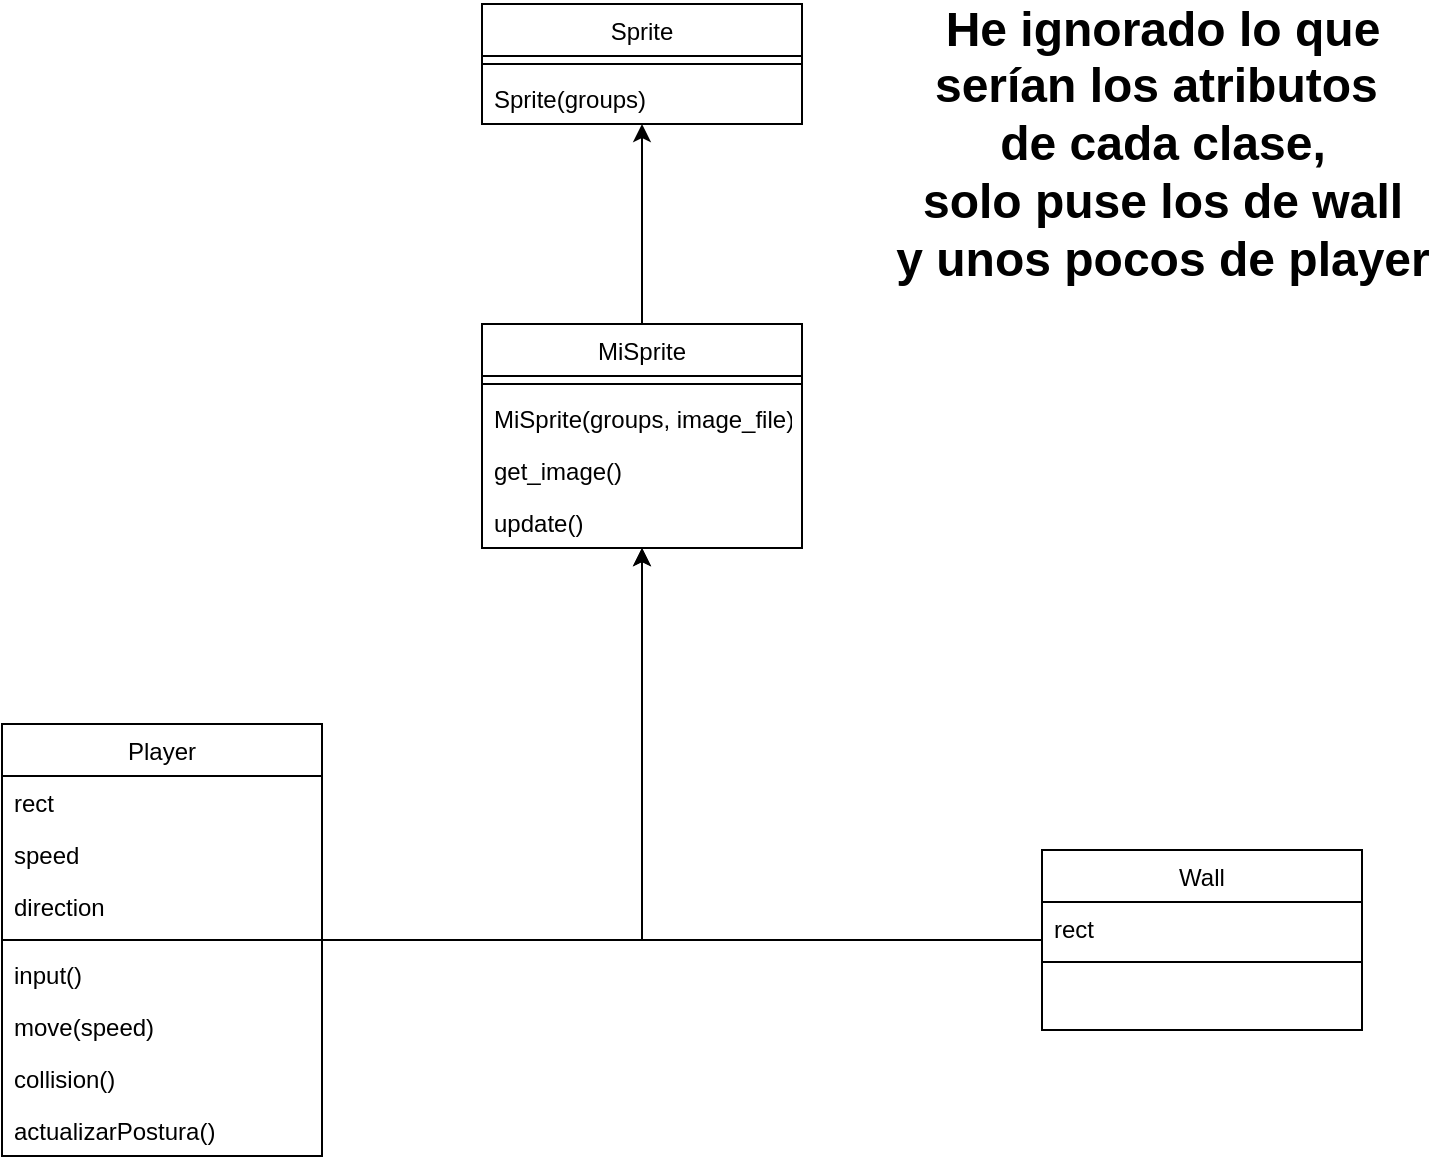 <mxfile version="16.6.6" type="device"><diagram id="C5RBs43oDa-KdzZeNtuy" name="Page-1"><mxGraphModel dx="1422" dy="734" grid="1" gridSize="10" guides="1" tooltips="1" connect="1" arrows="1" fold="1" page="1" pageScale="1" pageWidth="827" pageHeight="1169" math="0" shadow="0"><root><mxCell id="WIyWlLk6GJQsqaUBKTNV-0"/><mxCell id="WIyWlLk6GJQsqaUBKTNV-1" parent="WIyWlLk6GJQsqaUBKTNV-0"/><mxCell id="NNM_LN4POETG2MgcwY2P-34" style="edgeStyle=orthogonalEdgeStyle;rounded=0;orthogonalLoop=1;jettySize=auto;html=1;strokeWidth=1;" edge="1" parent="WIyWlLk6GJQsqaUBKTNV-1" source="zkfFHV4jXpPFQw0GAbJ--6" target="NNM_LN4POETG2MgcwY2P-2"><mxGeometry relative="1" as="geometry"/></mxCell><mxCell id="zkfFHV4jXpPFQw0GAbJ--6" value="MiSprite" style="swimlane;fontStyle=0;align=center;verticalAlign=top;childLayout=stackLayout;horizontal=1;startSize=26;horizontalStack=0;resizeParent=1;resizeLast=0;collapsible=1;marginBottom=0;rounded=0;shadow=0;strokeWidth=1;" parent="WIyWlLk6GJQsqaUBKTNV-1" vertex="1"><mxGeometry x="320" y="200" width="160" height="112" as="geometry"><mxRectangle x="130" y="380" width="160" height="26" as="alternateBounds"/></mxGeometry></mxCell><mxCell id="zkfFHV4jXpPFQw0GAbJ--9" value="" style="line;html=1;strokeWidth=1;align=left;verticalAlign=middle;spacingTop=-1;spacingLeft=3;spacingRight=3;rotatable=0;labelPosition=right;points=[];portConstraint=eastwest;" parent="zkfFHV4jXpPFQw0GAbJ--6" vertex="1"><mxGeometry y="26" width="160" height="8" as="geometry"/></mxCell><mxCell id="zkfFHV4jXpPFQw0GAbJ--10" value="MiSprite(groups, image_file)&#10;" style="text;align=left;verticalAlign=top;spacingLeft=4;spacingRight=4;overflow=hidden;rotatable=0;points=[[0,0.5],[1,0.5]];portConstraint=eastwest;fontStyle=0" parent="zkfFHV4jXpPFQw0GAbJ--6" vertex="1"><mxGeometry y="34" width="160" height="26" as="geometry"/></mxCell><mxCell id="NNM_LN4POETG2MgcwY2P-27" value="get_image()&#10;" style="text;align=left;verticalAlign=top;spacingLeft=4;spacingRight=4;overflow=hidden;rotatable=0;points=[[0,0.5],[1,0.5]];portConstraint=eastwest;fontStyle=0" vertex="1" parent="zkfFHV4jXpPFQw0GAbJ--6"><mxGeometry y="60" width="160" height="26" as="geometry"/></mxCell><mxCell id="NNM_LN4POETG2MgcwY2P-28" value="update()&#10;" style="text;align=left;verticalAlign=top;spacingLeft=4;spacingRight=4;overflow=hidden;rotatable=0;points=[[0,0.5],[1,0.5]];portConstraint=eastwest;fontStyle=0" vertex="1" parent="zkfFHV4jXpPFQw0GAbJ--6"><mxGeometry y="86" width="160" height="26" as="geometry"/></mxCell><mxCell id="NNM_LN4POETG2MgcwY2P-2" value="Sprite" style="swimlane;fontStyle=0;align=center;verticalAlign=top;childLayout=stackLayout;horizontal=1;startSize=26;horizontalStack=0;resizeParent=1;resizeLast=0;collapsible=1;marginBottom=0;rounded=0;shadow=0;strokeWidth=1;" vertex="1" parent="WIyWlLk6GJQsqaUBKTNV-1"><mxGeometry x="320" y="40" width="160" height="60" as="geometry"><mxRectangle x="130" y="380" width="160" height="26" as="alternateBounds"/></mxGeometry></mxCell><mxCell id="NNM_LN4POETG2MgcwY2P-5" value="" style="line;html=1;strokeWidth=1;align=left;verticalAlign=middle;spacingTop=-1;spacingLeft=3;spacingRight=3;rotatable=0;labelPosition=right;points=[];portConstraint=eastwest;" vertex="1" parent="NNM_LN4POETG2MgcwY2P-2"><mxGeometry y="26" width="160" height="8" as="geometry"/></mxCell><mxCell id="NNM_LN4POETG2MgcwY2P-15" value="Sprite(groups)" style="text;align=left;verticalAlign=top;spacingLeft=4;spacingRight=4;overflow=hidden;rotatable=0;points=[[0,0.5],[1,0.5]];portConstraint=eastwest;fontStyle=0" vertex="1" parent="NNM_LN4POETG2MgcwY2P-2"><mxGeometry y="34" width="160" height="26" as="geometry"/></mxCell><mxCell id="NNM_LN4POETG2MgcwY2P-35" style="edgeStyle=orthogonalEdgeStyle;rounded=0;orthogonalLoop=1;jettySize=auto;html=1;strokeWidth=1;" edge="1" parent="WIyWlLk6GJQsqaUBKTNV-1" source="NNM_LN4POETG2MgcwY2P-19" target="zkfFHV4jXpPFQw0GAbJ--6"><mxGeometry relative="1" as="geometry"/></mxCell><mxCell id="NNM_LN4POETG2MgcwY2P-19" value="Player" style="swimlane;fontStyle=0;align=center;verticalAlign=top;childLayout=stackLayout;horizontal=1;startSize=26;horizontalStack=0;resizeParent=1;resizeLast=0;collapsible=1;marginBottom=0;rounded=0;shadow=0;strokeWidth=1;" vertex="1" parent="WIyWlLk6GJQsqaUBKTNV-1"><mxGeometry x="80" y="400" width="160" height="216" as="geometry"><mxRectangle x="130" y="380" width="160" height="26" as="alternateBounds"/></mxGeometry></mxCell><mxCell id="NNM_LN4POETG2MgcwY2P-20" value="rect" style="text;align=left;verticalAlign=top;spacingLeft=4;spacingRight=4;overflow=hidden;rotatable=0;points=[[0,0.5],[1,0.5]];portConstraint=eastwest;" vertex="1" parent="NNM_LN4POETG2MgcwY2P-19"><mxGeometry y="26" width="160" height="26" as="geometry"/></mxCell><mxCell id="NNM_LN4POETG2MgcwY2P-21" value="speed" style="text;align=left;verticalAlign=top;spacingLeft=4;spacingRight=4;overflow=hidden;rotatable=0;points=[[0,0.5],[1,0.5]];portConstraint=eastwest;rounded=0;shadow=0;html=0;" vertex="1" parent="NNM_LN4POETG2MgcwY2P-19"><mxGeometry y="52" width="160" height="26" as="geometry"/></mxCell><mxCell id="NNM_LN4POETG2MgcwY2P-22" value="direction" style="text;align=left;verticalAlign=top;spacingLeft=4;spacingRight=4;overflow=hidden;rotatable=0;points=[[0,0.5],[1,0.5]];portConstraint=eastwest;" vertex="1" parent="NNM_LN4POETG2MgcwY2P-19"><mxGeometry y="78" width="160" height="26" as="geometry"/></mxCell><mxCell id="NNM_LN4POETG2MgcwY2P-23" value="" style="line;html=1;strokeWidth=1;align=left;verticalAlign=middle;spacingTop=-1;spacingLeft=3;spacingRight=3;rotatable=0;labelPosition=right;points=[];portConstraint=eastwest;" vertex="1" parent="NNM_LN4POETG2MgcwY2P-19"><mxGeometry y="104" width="160" height="8" as="geometry"/></mxCell><mxCell id="NNM_LN4POETG2MgcwY2P-25" value="input()" style="text;align=left;verticalAlign=top;spacingLeft=4;spacingRight=4;overflow=hidden;rotatable=0;points=[[0,0.5],[1,0.5]];portConstraint=eastwest;fontStyle=0" vertex="1" parent="NNM_LN4POETG2MgcwY2P-19"><mxGeometry y="112" width="160" height="26" as="geometry"/></mxCell><mxCell id="NNM_LN4POETG2MgcwY2P-49" value="move(speed)" style="text;align=left;verticalAlign=top;spacingLeft=4;spacingRight=4;overflow=hidden;rotatable=0;points=[[0,0.5],[1,0.5]];portConstraint=eastwest;fontStyle=0" vertex="1" parent="NNM_LN4POETG2MgcwY2P-19"><mxGeometry y="138" width="160" height="26" as="geometry"/></mxCell><mxCell id="NNM_LN4POETG2MgcwY2P-43" value="collision()" style="text;align=left;verticalAlign=top;spacingLeft=4;spacingRight=4;overflow=hidden;rotatable=0;points=[[0,0.5],[1,0.5]];portConstraint=eastwest;fontStyle=0" vertex="1" parent="NNM_LN4POETG2MgcwY2P-19"><mxGeometry y="164" width="160" height="26" as="geometry"/></mxCell><mxCell id="NNM_LN4POETG2MgcwY2P-50" value="actualizarPostura()" style="text;align=left;verticalAlign=top;spacingLeft=4;spacingRight=4;overflow=hidden;rotatable=0;points=[[0,0.5],[1,0.5]];portConstraint=eastwest;fontStyle=0" vertex="1" parent="NNM_LN4POETG2MgcwY2P-19"><mxGeometry y="190" width="160" height="26" as="geometry"/></mxCell><mxCell id="NNM_LN4POETG2MgcwY2P-42" style="edgeStyle=orthogonalEdgeStyle;rounded=0;orthogonalLoop=1;jettySize=auto;html=1;strokeWidth=1;" edge="1" parent="WIyWlLk6GJQsqaUBKTNV-1" source="NNM_LN4POETG2MgcwY2P-36" target="zkfFHV4jXpPFQw0GAbJ--6"><mxGeometry relative="1" as="geometry"/></mxCell><mxCell id="NNM_LN4POETG2MgcwY2P-36" value="Wall" style="swimlane;fontStyle=0;align=center;verticalAlign=top;childLayout=stackLayout;horizontal=1;startSize=26;horizontalStack=0;resizeParent=1;resizeLast=0;collapsible=1;marginBottom=0;rounded=0;shadow=0;strokeWidth=1;" vertex="1" parent="WIyWlLk6GJQsqaUBKTNV-1"><mxGeometry x="600" y="463" width="160" height="90" as="geometry"><mxRectangle x="130" y="380" width="160" height="26" as="alternateBounds"/></mxGeometry></mxCell><mxCell id="NNM_LN4POETG2MgcwY2P-38" value="rect" style="text;align=left;verticalAlign=top;spacingLeft=4;spacingRight=4;overflow=hidden;rotatable=0;points=[[0,0.5],[1,0.5]];portConstraint=eastwest;rounded=0;shadow=0;html=0;" vertex="1" parent="NNM_LN4POETG2MgcwY2P-36"><mxGeometry y="26" width="160" height="26" as="geometry"/></mxCell><mxCell id="NNM_LN4POETG2MgcwY2P-40" value="" style="line;html=1;strokeWidth=1;align=left;verticalAlign=middle;spacingTop=-1;spacingLeft=3;spacingRight=3;rotatable=0;labelPosition=right;points=[];portConstraint=eastwest;" vertex="1" parent="NNM_LN4POETG2MgcwY2P-36"><mxGeometry y="52" width="160" height="8" as="geometry"/></mxCell><mxCell id="NNM_LN4POETG2MgcwY2P-52" value="He ignorado lo que&lt;br&gt;serían los atributos&amp;nbsp;&lt;br&gt;de cada clase,&lt;br&gt;solo puse los de wall&lt;br&gt;y unos pocos de player" style="text;strokeColor=none;fillColor=none;html=1;fontSize=24;fontStyle=1;verticalAlign=middle;align=center;" vertex="1" parent="WIyWlLk6GJQsqaUBKTNV-1"><mxGeometry x="610" y="90" width="100" height="40" as="geometry"/></mxCell></root></mxGraphModel></diagram></mxfile>